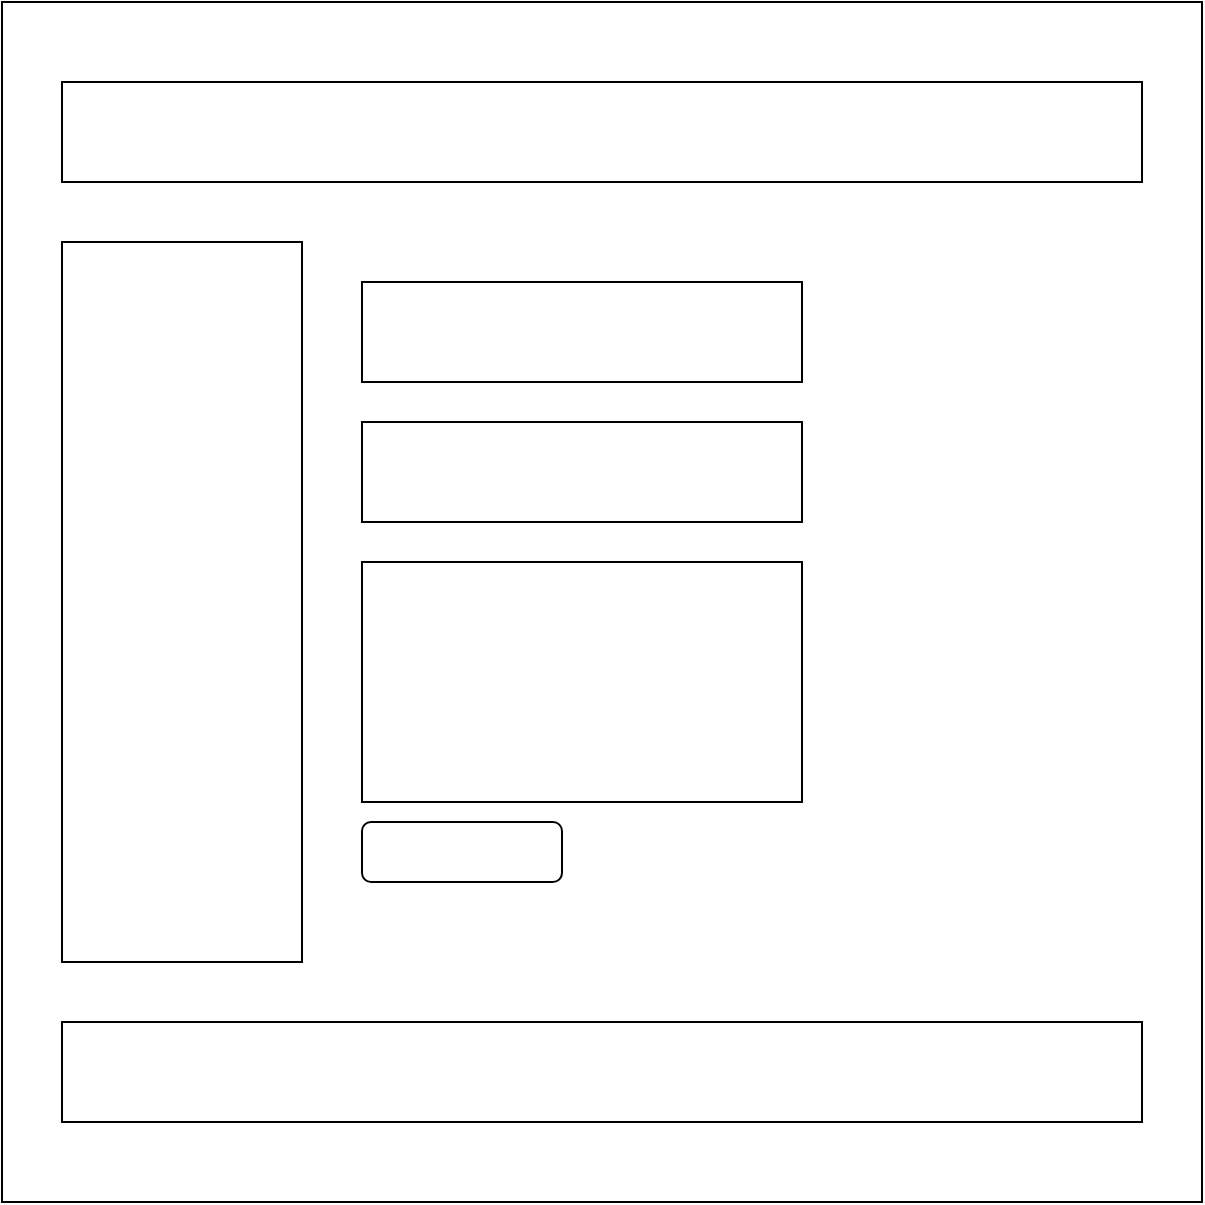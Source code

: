 <mxfile version="22.1.4" type="github">
  <diagram name="Page-1" id="KNC-e1-UlD-3fRBGL87p">
    <mxGraphModel dx="1242" dy="822" grid="1" gridSize="10" guides="1" tooltips="1" connect="1" arrows="1" fold="1" page="1" pageScale="1" pageWidth="850" pageHeight="1100" math="0" shadow="0">
      <root>
        <mxCell id="0" />
        <mxCell id="1" parent="0" />
        <mxCell id="wp41E3uTP_M9zIGVeQF7-1" value="" style="whiteSpace=wrap;html=1;aspect=fixed;" vertex="1" parent="1">
          <mxGeometry x="80" y="40" width="600" height="600" as="geometry" />
        </mxCell>
        <mxCell id="wp41E3uTP_M9zIGVeQF7-2" value="" style="rounded=0;whiteSpace=wrap;html=1;" vertex="1" parent="1">
          <mxGeometry x="110" y="80" width="540" height="50" as="geometry" />
        </mxCell>
        <mxCell id="wp41E3uTP_M9zIGVeQF7-3" value="" style="rounded=0;whiteSpace=wrap;html=1;" vertex="1" parent="1">
          <mxGeometry x="110" y="550" width="540" height="50" as="geometry" />
        </mxCell>
        <mxCell id="wp41E3uTP_M9zIGVeQF7-4" value="" style="rounded=0;whiteSpace=wrap;html=1;direction=south;" vertex="1" parent="1">
          <mxGeometry x="110" y="160" width="120" height="360" as="geometry" />
        </mxCell>
        <mxCell id="wp41E3uTP_M9zIGVeQF7-5" value="" style="rounded=0;whiteSpace=wrap;html=1;" vertex="1" parent="1">
          <mxGeometry x="260" y="180" width="220" height="50" as="geometry" />
        </mxCell>
        <mxCell id="wp41E3uTP_M9zIGVeQF7-6" value="" style="rounded=0;whiteSpace=wrap;html=1;" vertex="1" parent="1">
          <mxGeometry x="260" y="250" width="220" height="50" as="geometry" />
        </mxCell>
        <mxCell id="wp41E3uTP_M9zIGVeQF7-7" value="" style="rounded=0;whiteSpace=wrap;html=1;" vertex="1" parent="1">
          <mxGeometry x="260" y="320" width="220" height="120" as="geometry" />
        </mxCell>
        <mxCell id="wp41E3uTP_M9zIGVeQF7-8" value="" style="rounded=1;whiteSpace=wrap;html=1;" vertex="1" parent="1">
          <mxGeometry x="260" y="450" width="100" height="30" as="geometry" />
        </mxCell>
      </root>
    </mxGraphModel>
  </diagram>
</mxfile>
